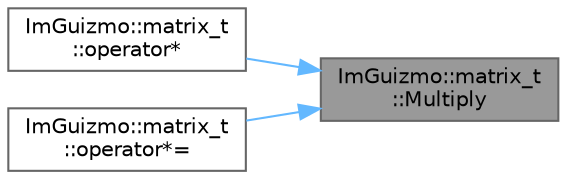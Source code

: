 digraph "ImGuizmo::matrix_t::Multiply"
{
 // LATEX_PDF_SIZE
  bgcolor="transparent";
  edge [fontname=Helvetica,fontsize=10,labelfontname=Helvetica,labelfontsize=10];
  node [fontname=Helvetica,fontsize=10,shape=box,height=0.2,width=0.4];
  rankdir="RL";
  Node1 [id="Node000001",label="ImGuizmo::matrix_t\l::Multiply",height=0.2,width=0.4,color="gray40", fillcolor="grey60", style="filled", fontcolor="black",tooltip=" "];
  Node1 -> Node2 [id="edge1_Node000001_Node000002",dir="back",color="steelblue1",style="solid",tooltip=" "];
  Node2 [id="Node000002",label="ImGuizmo::matrix_t\l::operator*",height=0.2,width=0.4,color="grey40", fillcolor="white", style="filled",URL="$struct_im_guizmo_1_1matrix__t.html#a0bb4e839a562b18faa4616e4a34c84a1",tooltip=" "];
  Node1 -> Node3 [id="edge2_Node000001_Node000003",dir="back",color="steelblue1",style="solid",tooltip=" "];
  Node3 [id="Node000003",label="ImGuizmo::matrix_t\l::operator*=",height=0.2,width=0.4,color="grey40", fillcolor="white", style="filled",URL="$struct_im_guizmo_1_1matrix__t.html#aac5a78fed059ea1b700452cccaa9f3e4",tooltip=" "];
}
